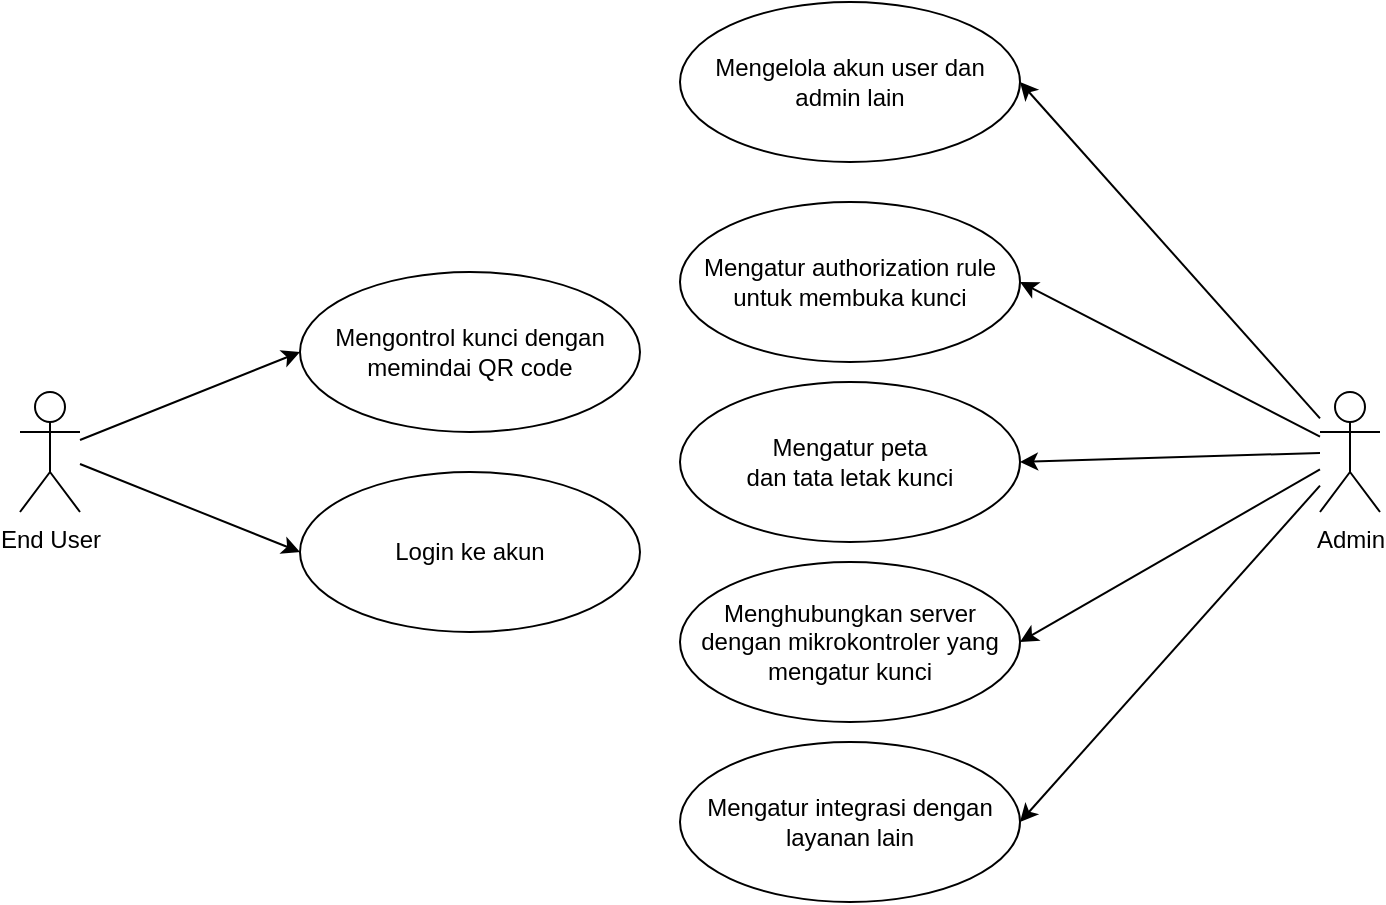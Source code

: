 <mxfile>
    <diagram id="cE9yrv4dyP4pry5sLwmu" name="Page-1">
        <mxGraphModel dx="1714" dy="1822" grid="1" gridSize="10" guides="1" tooltips="1" connect="1" arrows="1" fold="1" page="1" pageScale="1" pageWidth="850" pageHeight="1100" math="0" shadow="0">
            <root>
                <mxCell id="0"/>
                <mxCell id="1" parent="0"/>
                <mxCell id="16" style="edgeStyle=none;html=1;entryX=1;entryY=0.5;entryDx=0;entryDy=0;" parent="1" source="5" target="8" edge="1">
                    <mxGeometry relative="1" as="geometry"/>
                </mxCell>
                <mxCell id="17" style="edgeStyle=none;html=1;entryX=1;entryY=0.5;entryDx=0;entryDy=0;" parent="1" source="5" target="7" edge="1">
                    <mxGeometry relative="1" as="geometry"/>
                </mxCell>
                <mxCell id="21" style="edgeStyle=none;html=1;entryX=1;entryY=0.5;entryDx=0;entryDy=0;" parent="1" source="5" target="20" edge="1">
                    <mxGeometry relative="1" as="geometry"/>
                </mxCell>
                <mxCell id="24" style="edgeStyle=none;html=1;entryX=1;entryY=0.5;entryDx=0;entryDy=0;" parent="1" source="5" target="11" edge="1">
                    <mxGeometry relative="1" as="geometry"/>
                </mxCell>
                <mxCell id="25" style="edgeStyle=none;html=1;entryX=1;entryY=0.5;entryDx=0;entryDy=0;" parent="1" source="5" target="14" edge="1">
                    <mxGeometry relative="1" as="geometry"/>
                </mxCell>
                <mxCell id="5" value="Admin" style="shape=umlActor;verticalLabelPosition=bottom;verticalAlign=top;html=1;outlineConnect=0;" parent="1" vertex="1">
                    <mxGeometry x="650" y="120" width="30" height="60" as="geometry"/>
                </mxCell>
                <mxCell id="15" style="edgeStyle=none;html=1;entryX=0;entryY=0.5;entryDx=0;entryDy=0;" parent="1" source="6" target="10" edge="1">
                    <mxGeometry relative="1" as="geometry"/>
                </mxCell>
                <mxCell id="27" style="edgeStyle=none;html=1;entryX=0;entryY=0.5;entryDx=0;entryDy=0;" parent="1" source="6" target="26" edge="1">
                    <mxGeometry relative="1" as="geometry"/>
                </mxCell>
                <mxCell id="6" value="End User" style="shape=umlActor;verticalLabelPosition=bottom;verticalAlign=top;html=1;outlineConnect=0;" parent="1" vertex="1">
                    <mxGeometry y="120" width="30" height="60" as="geometry"/>
                </mxCell>
                <mxCell id="7" value="Menghubungkan server dengan mikrokontroler yang mengatur kunci" style="ellipse;whiteSpace=wrap;html=1;" parent="1" vertex="1">
                    <mxGeometry x="330" y="205" width="170" height="80" as="geometry"/>
                </mxCell>
                <mxCell id="8" value="Mengatur integrasi dengan&lt;br&gt;layanan lain" style="ellipse;whiteSpace=wrap;html=1;" parent="1" vertex="1">
                    <mxGeometry x="330" y="295" width="170" height="80" as="geometry"/>
                </mxCell>
                <mxCell id="10" value="Mengontrol kunci dengan memindai QR code" style="ellipse;whiteSpace=wrap;html=1;" parent="1" vertex="1">
                    <mxGeometry x="140" y="60" width="170" height="80" as="geometry"/>
                </mxCell>
                <mxCell id="11" value="Mengatur authorization rule untuk membuka kunci" style="ellipse;whiteSpace=wrap;html=1;" parent="1" vertex="1">
                    <mxGeometry x="330" y="25" width="170" height="80" as="geometry"/>
                </mxCell>
                <mxCell id="14" value="Mengelola akun user dan admin lain" style="ellipse;whiteSpace=wrap;html=1;" parent="1" vertex="1">
                    <mxGeometry x="330" y="-75" width="170" height="80" as="geometry"/>
                </mxCell>
                <mxCell id="20" value="Mengatur peta&lt;br&gt;dan tata letak kunci" style="ellipse;whiteSpace=wrap;html=1;" parent="1" vertex="1">
                    <mxGeometry x="330" y="115" width="170" height="80" as="geometry"/>
                </mxCell>
                <mxCell id="26" value="Login ke akun" style="ellipse;whiteSpace=wrap;html=1;" parent="1" vertex="1">
                    <mxGeometry x="140" y="160" width="170" height="80" as="geometry"/>
                </mxCell>
            </root>
        </mxGraphModel>
    </diagram>
</mxfile>